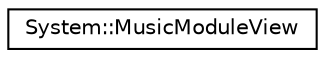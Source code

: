 digraph G
{
  edge [fontname="Helvetica",fontsize="10",labelfontname="Helvetica",labelfontsize="10"];
  node [fontname="Helvetica",fontsize="10",shape=record];
  rankdir="LR";
  Node1 [label="System::MusicModuleView",height=0.2,width=0.4,color="black", fillcolor="white", style="filled",URL="$class_system_1_1_music_module_view.html"];
}
